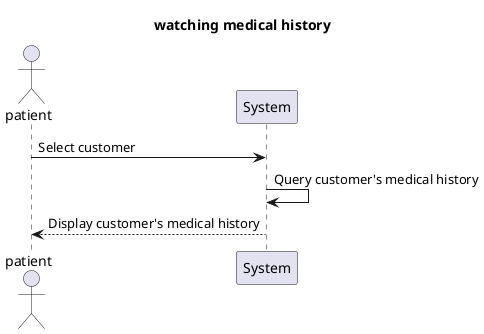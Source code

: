 @startuml
Title watching medical history

actor patient
participant System

patient -> System: Select customer
System -> System: Query customer's medical history
System --> patient: Display customer's medical history
@enduml
